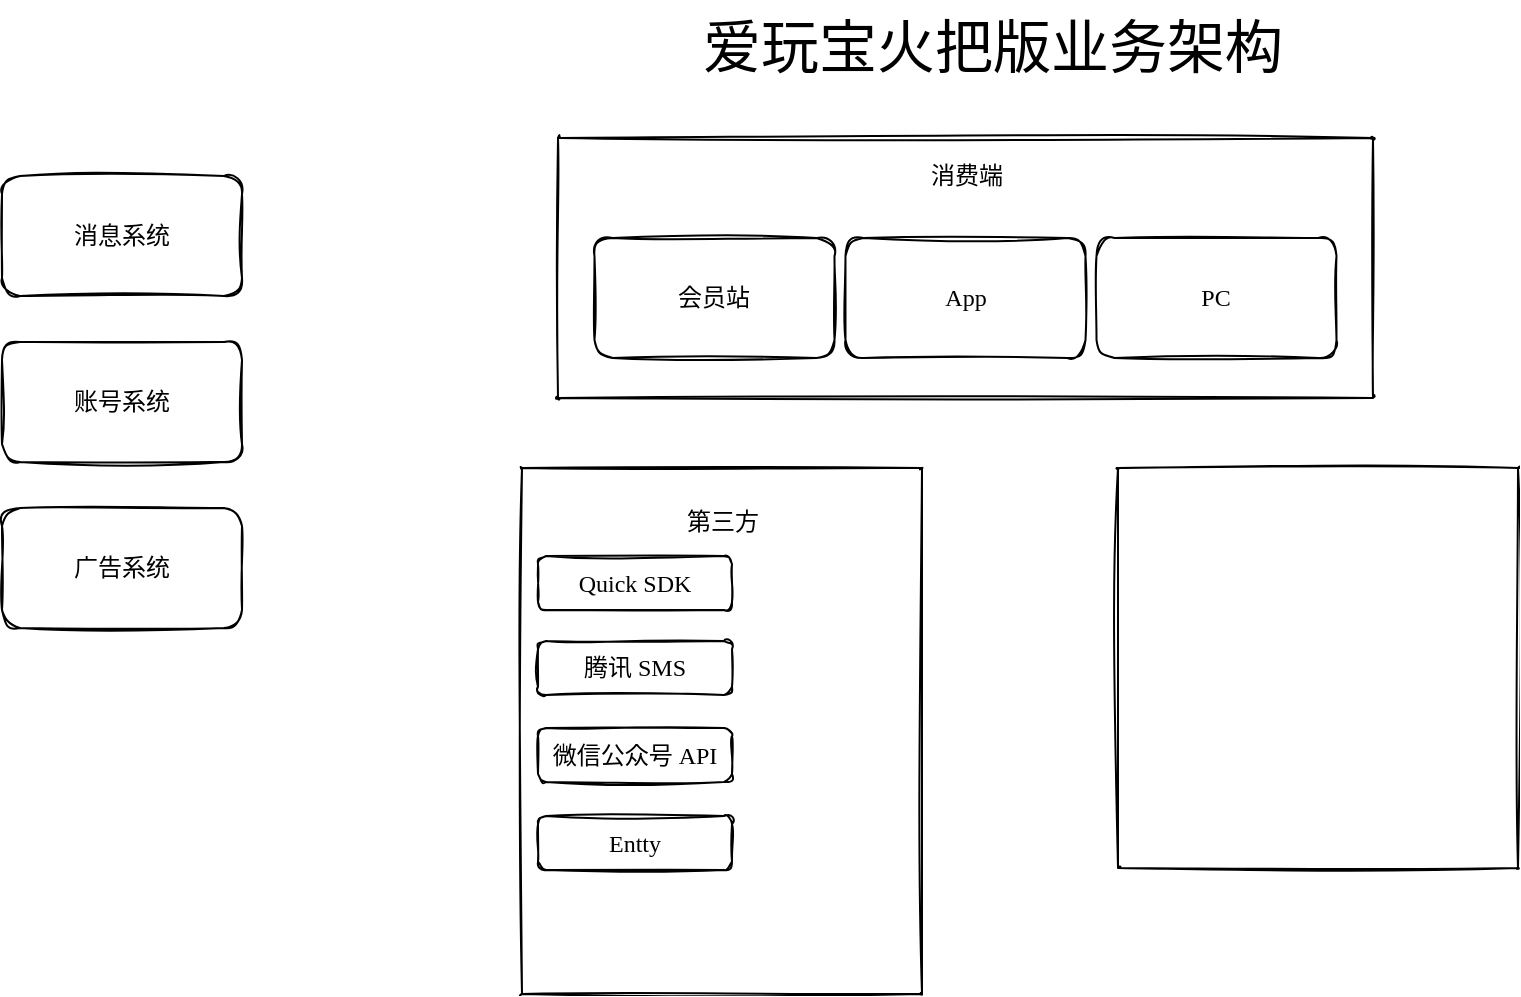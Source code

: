 <mxfile version="20.2.3" type="github">
  <diagram id="V4tntubHUzGJTWUHPKY7" name="第 1 页">
    <mxGraphModel dx="2809" dy="1147" grid="0" gridSize="10" guides="1" tooltips="1" connect="1" arrows="1" fold="1" page="0" pageScale="1" pageWidth="827" pageHeight="1169" math="0" shadow="0">
      <root>
        <mxCell id="0" />
        <mxCell id="1" parent="0" />
        <mxCell id="BHr4r6qDHze7V1CES1Pj-1" value="爱玩宝火把版业务架构" style="text;html=1;align=center;verticalAlign=middle;resizable=0;points=[];autosize=1;strokeColor=none;fillColor=none;hachureGap=4;fontFamily=Comic Sans MS;fontSize=29;sketch=1;rounded=1;" vertex="1" parent="1">
          <mxGeometry x="-185" y="190" width="308" height="47" as="geometry" />
        </mxCell>
        <mxCell id="BHr4r6qDHze7V1CES1Pj-12" value="" style="swimlane;startSize=0;rounded=1;sketch=1;hachureGap=4;fontFamily=Comic Sans MS;fontSize=12;" vertex="1" parent="1">
          <mxGeometry x="-248" y="259" width="407.5" height="130" as="geometry">
            <mxRectangle x="-248" y="259" width="50" height="44" as="alternateBounds" />
          </mxGeometry>
        </mxCell>
        <mxCell id="BHr4r6qDHze7V1CES1Pj-8" value="App" style="whiteSpace=wrap;html=1;rounded=1;sketch=1;hachureGap=4;fontFamily=Comic Sans MS;fontSize=12;" vertex="1" parent="BHr4r6qDHze7V1CES1Pj-12">
          <mxGeometry x="143.75" y="50" width="120" height="60" as="geometry" />
        </mxCell>
        <mxCell id="BHr4r6qDHze7V1CES1Pj-7" value="会员站" style="rounded=1;whiteSpace=wrap;html=1;sketch=1;hachureGap=4;fontFamily=Comic Sans MS;fontSize=12;" vertex="1" parent="BHr4r6qDHze7V1CES1Pj-12">
          <mxGeometry x="18.25" y="50" width="120" height="60" as="geometry" />
        </mxCell>
        <mxCell id="BHr4r6qDHze7V1CES1Pj-9" value="PC" style="whiteSpace=wrap;html=1;rounded=1;sketch=1;hachureGap=4;fontFamily=Comic Sans MS;fontSize=12;" vertex="1" parent="BHr4r6qDHze7V1CES1Pj-12">
          <mxGeometry x="269.25" y="50" width="120" height="60" as="geometry" />
        </mxCell>
        <mxCell id="BHr4r6qDHze7V1CES1Pj-13" value="消费端" style="text;html=1;align=center;verticalAlign=middle;resizable=0;points=[];autosize=1;strokeColor=none;fillColor=none;rounded=1;sketch=1;hachureGap=4;fontFamily=Comic Sans MS;fontSize=12;" vertex="1" parent="BHr4r6qDHze7V1CES1Pj-12">
          <mxGeometry x="176.75" y="6" width="54" height="26" as="geometry" />
        </mxCell>
        <mxCell id="BHr4r6qDHze7V1CES1Pj-16" value="" style="swimlane;startSize=0;rounded=1;sketch=1;hachureGap=4;fontFamily=Comic Sans MS;fontSize=12;" vertex="1" parent="1">
          <mxGeometry x="-266" y="424" width="200" height="263" as="geometry" />
        </mxCell>
        <mxCell id="BHr4r6qDHze7V1CES1Pj-20" value="第三方" style="text;html=1;align=center;verticalAlign=middle;resizable=0;points=[];autosize=1;strokeColor=none;fillColor=none;rounded=1;sketch=1;hachureGap=4;fontFamily=Comic Sans MS;fontSize=12;" vertex="1" parent="BHr4r6qDHze7V1CES1Pj-16">
          <mxGeometry x="73" y="14" width="54" height="26" as="geometry" />
        </mxCell>
        <mxCell id="BHr4r6qDHze7V1CES1Pj-19" value="Quick SDK" style="whiteSpace=wrap;html=1;rounded=1;sketch=1;hachureGap=4;fontFamily=Comic Sans MS;fontSize=12;" vertex="1" parent="BHr4r6qDHze7V1CES1Pj-16">
          <mxGeometry x="8" y="44" width="97" height="27" as="geometry" />
        </mxCell>
        <mxCell id="BHr4r6qDHze7V1CES1Pj-21" value="腾讯 SMS" style="whiteSpace=wrap;html=1;rounded=1;sketch=1;hachureGap=4;fontFamily=Comic Sans MS;fontSize=12;" vertex="1" parent="BHr4r6qDHze7V1CES1Pj-16">
          <mxGeometry x="8" y="86.5" width="97" height="27" as="geometry" />
        </mxCell>
        <mxCell id="BHr4r6qDHze7V1CES1Pj-25" value="微信公众号 API" style="whiteSpace=wrap;html=1;rounded=1;sketch=1;hachureGap=4;fontFamily=Comic Sans MS;fontSize=12;" vertex="1" parent="BHr4r6qDHze7V1CES1Pj-16">
          <mxGeometry x="8" y="130" width="97" height="27" as="geometry" />
        </mxCell>
        <mxCell id="BHr4r6qDHze7V1CES1Pj-26" value="Entty" style="whiteSpace=wrap;html=1;rounded=1;sketch=1;hachureGap=4;fontFamily=Comic Sans MS;fontSize=12;" vertex="1" parent="BHr4r6qDHze7V1CES1Pj-16">
          <mxGeometry x="8" y="174" width="97" height="27" as="geometry" />
        </mxCell>
        <mxCell id="BHr4r6qDHze7V1CES1Pj-17" value="" style="swimlane;startSize=0;rounded=1;sketch=1;hachureGap=4;fontFamily=Comic Sans MS;fontSize=12;" vertex="1" parent="1">
          <mxGeometry x="32" y="424" width="200" height="200" as="geometry" />
        </mxCell>
        <mxCell id="BHr4r6qDHze7V1CES1Pj-18" value="消息系统" style="whiteSpace=wrap;html=1;rounded=1;sketch=1;hachureGap=4;fontFamily=Comic Sans MS;fontSize=12;" vertex="1" parent="1">
          <mxGeometry x="-526" y="278" width="120" height="60" as="geometry" />
        </mxCell>
        <mxCell id="BHr4r6qDHze7V1CES1Pj-23" value="账号系统" style="whiteSpace=wrap;html=1;rounded=1;sketch=1;hachureGap=4;fontFamily=Comic Sans MS;fontSize=12;" vertex="1" parent="1">
          <mxGeometry x="-526" y="361" width="120" height="60" as="geometry" />
        </mxCell>
        <mxCell id="BHr4r6qDHze7V1CES1Pj-27" value="广告系统" style="whiteSpace=wrap;html=1;rounded=1;sketch=1;hachureGap=4;fontFamily=Comic Sans MS;fontSize=12;" vertex="1" parent="1">
          <mxGeometry x="-526" y="444" width="120" height="60" as="geometry" />
        </mxCell>
      </root>
    </mxGraphModel>
  </diagram>
</mxfile>
